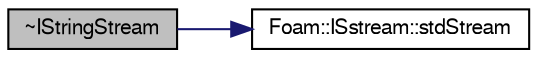 digraph "~IStringStream"
{
  bgcolor="transparent";
  edge [fontname="FreeSans",fontsize="10",labelfontname="FreeSans",labelfontsize="10"];
  node [fontname="FreeSans",fontsize="10",shape=record];
  rankdir="LR";
  Node4 [label="~IStringStream",height=0.2,width=0.4,color="black", fillcolor="grey75", style="filled", fontcolor="black"];
  Node4 -> Node5 [color="midnightblue",fontsize="10",style="solid",fontname="FreeSans"];
  Node5 [label="Foam::ISstream::stdStream",height=0.2,width=0.4,color="black",URL="$a26286.html#af1a4d63174c4709350e68d8b36eaeadd",tooltip="Access to underlying std::istream. "];
}
